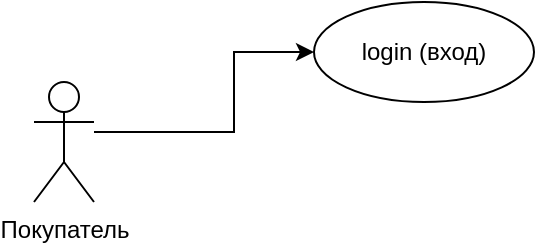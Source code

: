 <mxfile version="14.8.2" type="github">
  <diagram id="TyHwFWfW4JgvhnU0NJCB" name="Page-1">
    <mxGraphModel dx="1221" dy="644" grid="1" gridSize="10" guides="1" tooltips="1" connect="1" arrows="1" fold="1" page="1" pageScale="1" pageWidth="1654" pageHeight="1169" math="0" shadow="0">
      <root>
        <mxCell id="0" />
        <mxCell id="1" parent="0" />
        <mxCell id="OVCkLsnIttcMwnBDrOLc-8" value="" style="edgeStyle=orthogonalEdgeStyle;rounded=0;orthogonalLoop=1;jettySize=auto;html=1;" edge="1" parent="1" source="OVCkLsnIttcMwnBDrOLc-1" target="OVCkLsnIttcMwnBDrOLc-2">
          <mxGeometry relative="1" as="geometry">
            <Array as="points">
              <mxPoint x="160" y="85" />
              <mxPoint x="160" y="45" />
            </Array>
          </mxGeometry>
        </mxCell>
        <mxCell id="OVCkLsnIttcMwnBDrOLc-1" value="Покупатель" style="shape=umlActor;verticalLabelPosition=bottom;verticalAlign=top;html=1;" vertex="1" parent="1">
          <mxGeometry x="60" y="60" width="30" height="60" as="geometry" />
        </mxCell>
        <object label="login (вход)" id="OVCkLsnIttcMwnBDrOLc-2">
          <mxCell style="ellipse;whiteSpace=wrap;html=1;" vertex="1" parent="1">
            <mxGeometry x="200" y="20" width="110" height="50" as="geometry" />
          </mxCell>
        </object>
      </root>
    </mxGraphModel>
  </diagram>
</mxfile>
